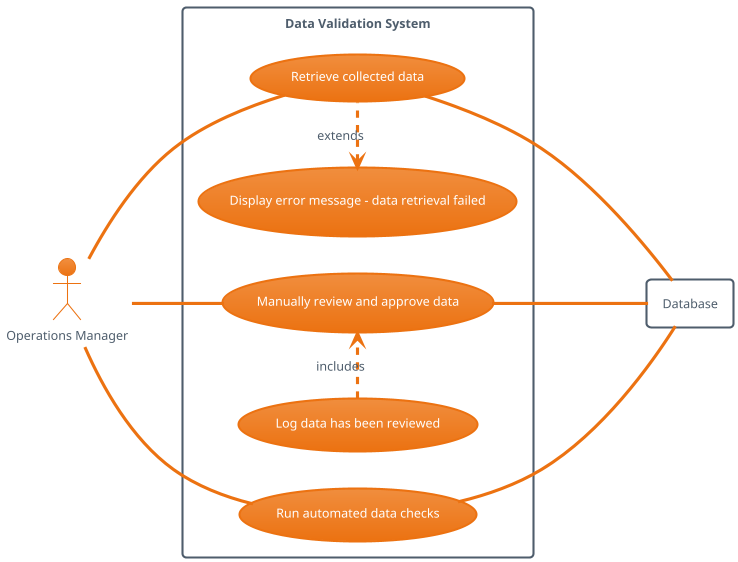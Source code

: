 @startuml
!theme aws-orange
left to right direction

actor Manager as "Operations Manager"

rectangle Database

rectangle "Data Validation System" {

    usecase UC1 as "Retrieve collected data"
    usecase UC2 as "Run automated data checks"
    usecase UC3 as "Manually review and approve data"
    usecase UC4 as "Log data has been reviewed"

    usecase UC5 as "Display error message - data retrieval failed"

    Manager -- UC1
    Manager -- UC2
    Manager -- UC3


    UC1 --- Database
    UC2 --- Database
    UC3 --- Database

    UC5 <. UC1 : extends
    UC4 .> UC3 : includes

}
@enduml